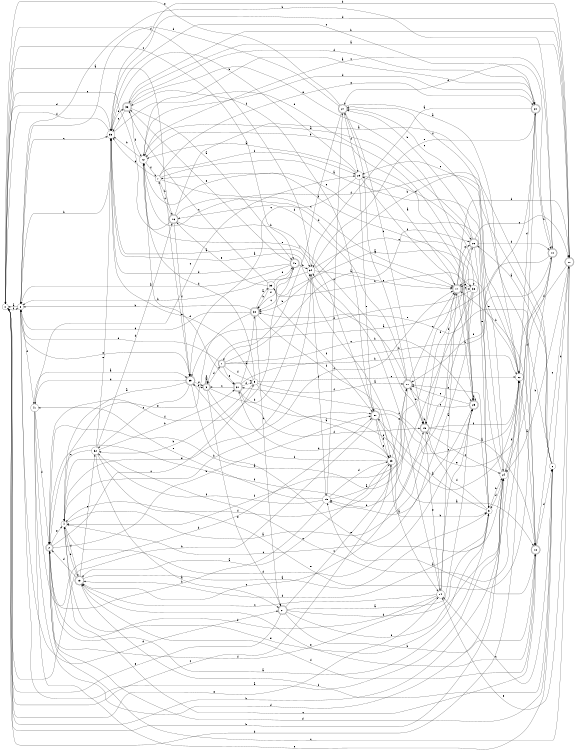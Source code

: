 digraph n34_5 {
__start0 [label="" shape="none"];

rankdir=LR;
size="8,5";

s0 [style="filled", color="black", fillcolor="white" shape="circle", label="0"];
s1 [style="rounded,filled", color="black", fillcolor="white" shape="doublecircle", label="1"];
s2 [style="rounded,filled", color="black", fillcolor="white" shape="doublecircle", label="2"];
s3 [style="rounded,filled", color="black", fillcolor="white" shape="doublecircle", label="3"];
s4 [style="filled", color="black", fillcolor="white" shape="circle", label="4"];
s5 [style="filled", color="black", fillcolor="white" shape="circle", label="5"];
s6 [style="filled", color="black", fillcolor="white" shape="circle", label="6"];
s7 [style="filled", color="black", fillcolor="white" shape="circle", label="7"];
s8 [style="filled", color="black", fillcolor="white" shape="circle", label="8"];
s9 [style="filled", color="black", fillcolor="white" shape="circle", label="9"];
s10 [style="rounded,filled", color="black", fillcolor="white" shape="doublecircle", label="10"];
s11 [style="rounded,filled", color="black", fillcolor="white" shape="doublecircle", label="11"];
s12 [style="filled", color="black", fillcolor="white" shape="circle", label="12"];
s13 [style="rounded,filled", color="black", fillcolor="white" shape="doublecircle", label="13"];
s14 [style="filled", color="black", fillcolor="white" shape="circle", label="14"];
s15 [style="rounded,filled", color="black", fillcolor="white" shape="doublecircle", label="15"];
s16 [style="rounded,filled", color="black", fillcolor="white" shape="doublecircle", label="16"];
s17 [style="rounded,filled", color="black", fillcolor="white" shape="doublecircle", label="17"];
s18 [style="rounded,filled", color="black", fillcolor="white" shape="doublecircle", label="18"];
s19 [style="filled", color="black", fillcolor="white" shape="circle", label="19"];
s20 [style="rounded,filled", color="black", fillcolor="white" shape="doublecircle", label="20"];
s21 [style="rounded,filled", color="black", fillcolor="white" shape="doublecircle", label="21"];
s22 [style="filled", color="black", fillcolor="white" shape="circle", label="22"];
s23 [style="filled", color="black", fillcolor="white" shape="circle", label="23"];
s24 [style="filled", color="black", fillcolor="white" shape="circle", label="24"];
s25 [style="filled", color="black", fillcolor="white" shape="circle", label="25"];
s26 [style="rounded,filled", color="black", fillcolor="white" shape="doublecircle", label="26"];
s27 [style="rounded,filled", color="black", fillcolor="white" shape="doublecircle", label="27"];
s28 [style="rounded,filled", color="black", fillcolor="white" shape="doublecircle", label="28"];
s29 [style="rounded,filled", color="black", fillcolor="white" shape="doublecircle", label="29"];
s30 [style="rounded,filled", color="black", fillcolor="white" shape="doublecircle", label="30"];
s31 [style="rounded,filled", color="black", fillcolor="white" shape="doublecircle", label="31"];
s32 [style="filled", color="black", fillcolor="white" shape="circle", label="32"];
s33 [style="filled", color="black", fillcolor="white" shape="circle", label="33"];
s34 [style="filled", color="black", fillcolor="white" shape="circle", label="34"];
s35 [style="filled", color="black", fillcolor="white" shape="circle", label="35"];
s36 [style="rounded,filled", color="black", fillcolor="white" shape="doublecircle", label="36"];
s37 [style="rounded,filled", color="black", fillcolor="white" shape="doublecircle", label="37"];
s38 [style="filled", color="black", fillcolor="white" shape="circle", label="38"];
s39 [style="rounded,filled", color="black", fillcolor="white" shape="doublecircle", label="39"];
s40 [style="rounded,filled", color="black", fillcolor="white" shape="doublecircle", label="40"];
s41 [style="filled", color="black", fillcolor="white" shape="circle", label="41"];
s0 -> s39 [label="a"];
s0 -> s24 [label="b"];
s0 -> s40 [label="c"];
s0 -> s33 [label="d"];
s0 -> s14 [label="e"];
s0 -> s8 [label="f"];
s1 -> s26 [label="a"];
s1 -> s22 [label="b"];
s1 -> s29 [label="c"];
s1 -> s8 [label="d"];
s1 -> s31 [label="e"];
s1 -> s9 [label="f"];
s2 -> s5 [label="a"];
s2 -> s37 [label="b"];
s2 -> s9 [label="c"];
s2 -> s6 [label="d"];
s2 -> s4 [label="e"];
s2 -> s40 [label="f"];
s3 -> s3 [label="a"];
s3 -> s34 [label="b"];
s3 -> s3 [label="c"];
s3 -> s1 [label="d"];
s3 -> s21 [label="e"];
s3 -> s17 [label="f"];
s4 -> s26 [label="a"];
s4 -> s37 [label="b"];
s4 -> s18 [label="c"];
s4 -> s29 [label="d"];
s4 -> s34 [label="e"];
s4 -> s13 [label="f"];
s5 -> s37 [label="a"];
s5 -> s24 [label="b"];
s5 -> s11 [label="c"];
s5 -> s13 [label="d"];
s5 -> s4 [label="e"];
s5 -> s15 [label="f"];
s6 -> s26 [label="a"];
s6 -> s30 [label="b"];
s6 -> s14 [label="c"];
s6 -> s28 [label="d"];
s6 -> s30 [label="e"];
s6 -> s12 [label="f"];
s7 -> s24 [label="a"];
s7 -> s16 [label="b"];
s7 -> s17 [label="c"];
s7 -> s33 [label="d"];
s7 -> s20 [label="e"];
s7 -> s25 [label="f"];
s8 -> s0 [label="a"];
s8 -> s33 [label="b"];
s8 -> s33 [label="c"];
s8 -> s21 [label="d"];
s8 -> s39 [label="e"];
s8 -> s41 [label="f"];
s9 -> s23 [label="a"];
s9 -> s32 [label="b"];
s9 -> s22 [label="c"];
s9 -> s12 [label="d"];
s9 -> s33 [label="e"];
s9 -> s11 [label="f"];
s10 -> s3 [label="a"];
s10 -> s8 [label="b"];
s10 -> s31 [label="c"];
s10 -> s27 [label="d"];
s10 -> s4 [label="e"];
s10 -> s24 [label="f"];
s11 -> s33 [label="a"];
s11 -> s19 [label="b"];
s11 -> s17 [label="c"];
s11 -> s16 [label="d"];
s11 -> s15 [label="e"];
s11 -> s27 [label="f"];
s12 -> s20 [label="a"];
s12 -> s33 [label="b"];
s12 -> s10 [label="c"];
s12 -> s31 [label="d"];
s12 -> s15 [label="e"];
s12 -> s7 [label="f"];
s13 -> s5 [label="a"];
s13 -> s4 [label="b"];
s13 -> s15 [label="c"];
s13 -> s2 [label="d"];
s13 -> s32 [label="e"];
s13 -> s6 [label="f"];
s14 -> s17 [label="a"];
s14 -> s34 [label="b"];
s14 -> s13 [label="c"];
s14 -> s2 [label="d"];
s14 -> s29 [label="e"];
s14 -> s2 [label="f"];
s15 -> s18 [label="a"];
s15 -> s15 [label="b"];
s15 -> s24 [label="c"];
s15 -> s17 [label="d"];
s15 -> s14 [label="e"];
s15 -> s22 [label="f"];
s16 -> s18 [label="a"];
s16 -> s37 [label="b"];
s16 -> s7 [label="c"];
s16 -> s17 [label="d"];
s16 -> s0 [label="e"];
s16 -> s39 [label="f"];
s17 -> s25 [label="a"];
s17 -> s29 [label="b"];
s17 -> s38 [label="c"];
s17 -> s28 [label="d"];
s17 -> s26 [label="e"];
s17 -> s4 [label="f"];
s18 -> s19 [label="a"];
s18 -> s17 [label="b"];
s18 -> s28 [label="c"];
s18 -> s6 [label="d"];
s18 -> s13 [label="e"];
s18 -> s13 [label="f"];
s19 -> s11 [label="a"];
s19 -> s2 [label="b"];
s19 -> s27 [label="c"];
s19 -> s23 [label="d"];
s19 -> s41 [label="e"];
s19 -> s32 [label="f"];
s20 -> s34 [label="a"];
s20 -> s10 [label="b"];
s20 -> s4 [label="c"];
s20 -> s12 [label="d"];
s20 -> s34 [label="e"];
s20 -> s11 [label="f"];
s21 -> s29 [label="a"];
s21 -> s18 [label="b"];
s21 -> s23 [label="c"];
s21 -> s5 [label="d"];
s21 -> s0 [label="e"];
s21 -> s24 [label="f"];
s22 -> s18 [label="a"];
s22 -> s0 [label="b"];
s22 -> s25 [label="c"];
s22 -> s20 [label="d"];
s22 -> s17 [label="e"];
s22 -> s27 [label="f"];
s23 -> s13 [label="a"];
s23 -> s5 [label="b"];
s23 -> s0 [label="c"];
s23 -> s31 [label="d"];
s23 -> s11 [label="e"];
s23 -> s39 [label="f"];
s24 -> s8 [label="a"];
s24 -> s0 [label="b"];
s24 -> s27 [label="c"];
s24 -> s5 [label="d"];
s24 -> s12 [label="e"];
s24 -> s22 [label="f"];
s25 -> s12 [label="a"];
s25 -> s33 [label="b"];
s25 -> s39 [label="c"];
s25 -> s26 [label="d"];
s25 -> s37 [label="e"];
s25 -> s17 [label="f"];
s26 -> s12 [label="a"];
s26 -> s27 [label="b"];
s26 -> s28 [label="c"];
s26 -> s10 [label="d"];
s26 -> s5 [label="e"];
s26 -> s15 [label="f"];
s27 -> s22 [label="a"];
s27 -> s1 [label="b"];
s27 -> s15 [label="c"];
s27 -> s8 [label="d"];
s27 -> s0 [label="e"];
s27 -> s25 [label="f"];
s28 -> s36 [label="a"];
s28 -> s24 [label="b"];
s28 -> s2 [label="c"];
s28 -> s33 [label="d"];
s28 -> s14 [label="e"];
s28 -> s22 [label="f"];
s29 -> s19 [label="a"];
s29 -> s12 [label="b"];
s29 -> s11 [label="c"];
s29 -> s29 [label="d"];
s29 -> s11 [label="e"];
s29 -> s7 [label="f"];
s30 -> s35 [label="a"];
s30 -> s8 [label="b"];
s30 -> s21 [label="c"];
s30 -> s8 [label="d"];
s30 -> s4 [label="e"];
s30 -> s23 [label="f"];
s31 -> s30 [label="a"];
s31 -> s10 [label="b"];
s31 -> s3 [label="c"];
s31 -> s9 [label="d"];
s31 -> s22 [label="e"];
s31 -> s15 [label="f"];
s32 -> s21 [label="a"];
s32 -> s31 [label="b"];
s32 -> s2 [label="c"];
s32 -> s16 [label="d"];
s32 -> s33 [label="e"];
s32 -> s23 [label="f"];
s33 -> s34 [label="a"];
s33 -> s28 [label="b"];
s33 -> s20 [label="c"];
s33 -> s29 [label="d"];
s33 -> s36 [label="e"];
s33 -> s0 [label="f"];
s34 -> s14 [label="a"];
s34 -> s8 [label="b"];
s34 -> s5 [label="c"];
s34 -> s0 [label="d"];
s34 -> s17 [label="e"];
s34 -> s19 [label="f"];
s35 -> s38 [label="a"];
s35 -> s30 [label="b"];
s35 -> s36 [label="c"];
s35 -> s40 [label="d"];
s35 -> s16 [label="e"];
s35 -> s37 [label="f"];
s36 -> s40 [label="a"];
s36 -> s28 [label="b"];
s36 -> s33 [label="c"];
s36 -> s20 [label="d"];
s36 -> s38 [label="e"];
s36 -> s12 [label="f"];
s37 -> s18 [label="a"];
s37 -> s0 [label="b"];
s37 -> s22 [label="c"];
s37 -> s23 [label="d"];
s37 -> s23 [label="e"];
s37 -> s36 [label="f"];
s38 -> s2 [label="a"];
s38 -> s35 [label="b"];
s38 -> s4 [label="c"];
s38 -> s39 [label="d"];
s38 -> s17 [label="e"];
s38 -> s2 [label="f"];
s39 -> s4 [label="a"];
s39 -> s3 [label="b"];
s39 -> s32 [label="c"];
s39 -> s41 [label="d"];
s39 -> s24 [label="e"];
s39 -> s3 [label="f"];
s40 -> s8 [label="a"];
s40 -> s34 [label="b"];
s40 -> s30 [label="c"];
s40 -> s33 [label="d"];
s40 -> s36 [label="e"];
s40 -> s30 [label="f"];
s41 -> s39 [label="a"];
s41 -> s37 [label="b"];
s41 -> s25 [label="c"];
s41 -> s22 [label="d"];
s41 -> s6 [label="e"];
s41 -> s2 [label="f"];

}